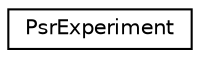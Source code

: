 digraph "Graphical Class Hierarchy"
{
 // LATEX_PDF_SIZE
  edge [fontname="Helvetica",fontsize="10",labelfontname="Helvetica",labelfontsize="10"];
  node [fontname="Helvetica",fontsize="10",shape=record];
  rankdir="LR";
  Node0 [label="PsrExperiment",height=0.2,width=0.4,color="black", fillcolor="white", style="filled",URL="$class_psr_experiment.html",tooltip="PsrExperiment."];
}
